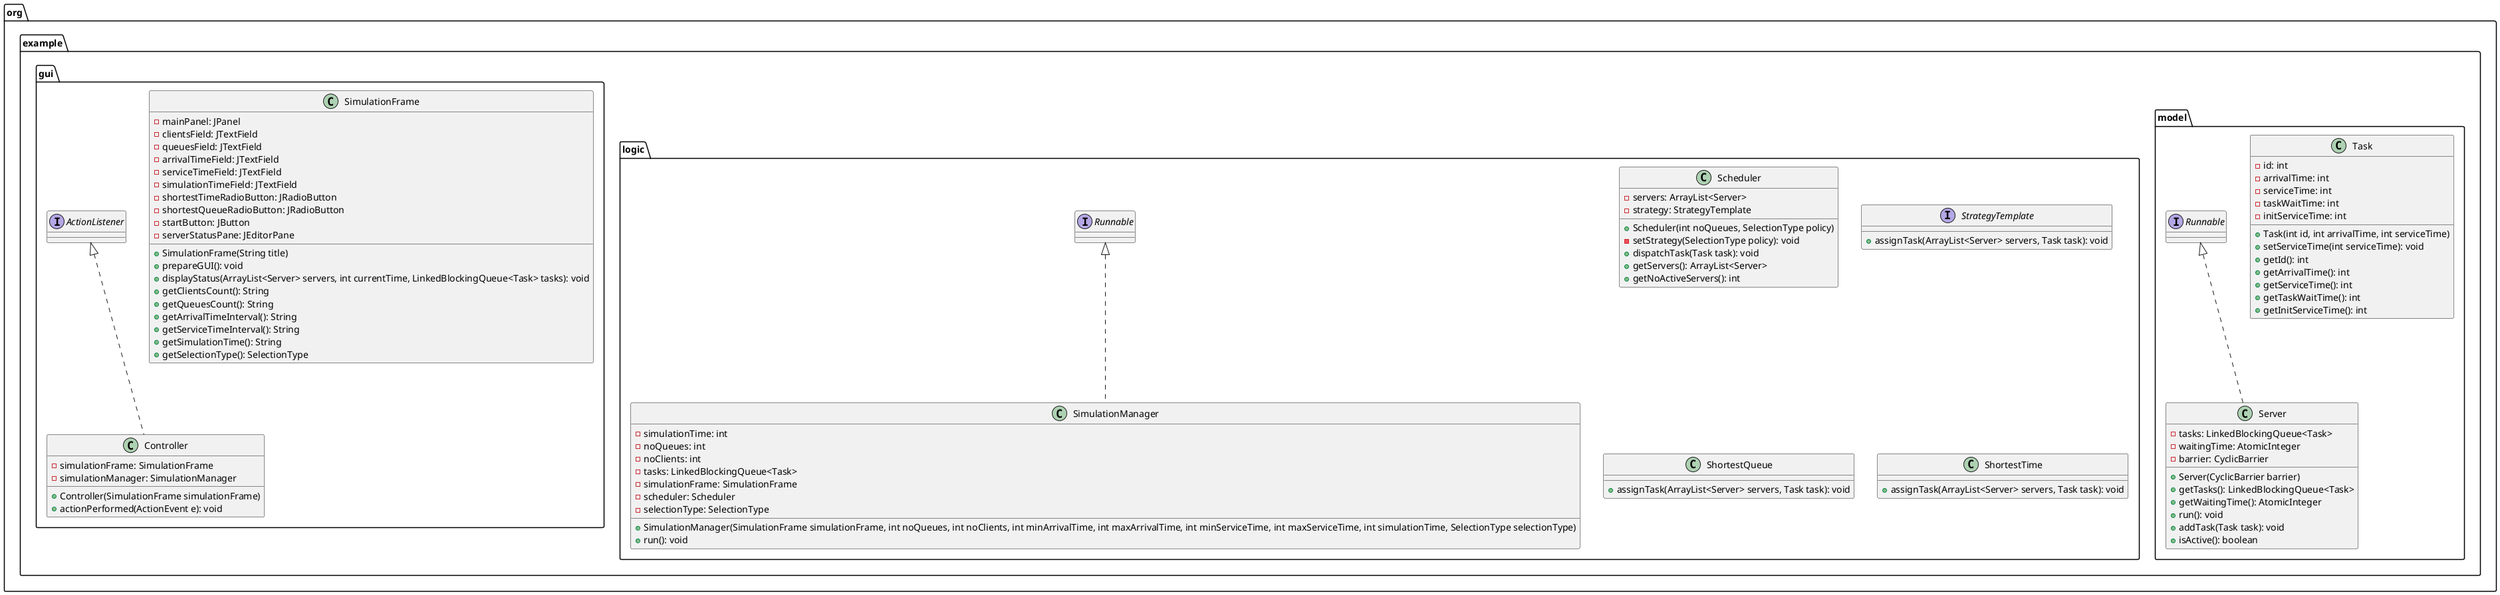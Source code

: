 @startuml

package org.example.model {
    class Task {
        - id: int
        - arrivalTime: int
        - serviceTime: int
        - taskWaitTime: int
        - initServiceTime: int
        + Task(int id, int arrivalTime, int serviceTime)
        + setServiceTime(int serviceTime): void
        + getId(): int
        + getArrivalTime(): int
        + getServiceTime(): int
        + getTaskWaitTime(): int
        + getInitServiceTime(): int
    }
}

package org.example.logic {
    class Scheduler {
        - servers: ArrayList<Server>
        - strategy: StrategyTemplate
        + Scheduler(int noQueues, SelectionType policy)
        - setStrategy(SelectionType policy): void
        + dispatchTask(Task task): void
        + getServers(): ArrayList<Server>
        + getNoActiveServers(): int
    }

    interface StrategyTemplate {
        + assignTask(ArrayList<Server> servers, Task task): void
    }

    class ShortestQueue {
        + assignTask(ArrayList<Server> servers, Task task): void
    }

    class ShortestTime {
        + assignTask(ArrayList<Server> servers, Task task): void
    }

    class SimulationManager implements Runnable {
        - simulationTime: int
        - noQueues: int
        - noClients: int
        - tasks: LinkedBlockingQueue<Task>
        - simulationFrame: SimulationFrame
        - scheduler: Scheduler
        - selectionType: SelectionType
        + SimulationManager(SimulationFrame simulationFrame, int noQueues, int noClients, int minArrivalTime, int maxArrivalTime, int minServiceTime, int maxServiceTime, int simulationTime, SelectionType selectionType)
        + run(): void
    }
}

package org.example.gui {
    class SimulationFrame {
        - mainPanel: JPanel
        - clientsField: JTextField
        - queuesField: JTextField
        - arrivalTimeField: JTextField
        - serviceTimeField: JTextField
        - simulationTimeField: JTextField
        - shortestTimeRadioButton: JRadioButton
        - shortestQueueRadioButton: JRadioButton
        - startButton: JButton
        - serverStatusPane: JEditorPane
        + SimulationFrame(String title)
        + prepareGUI(): void
        + displayStatus(ArrayList<Server> servers, int currentTime, LinkedBlockingQueue<Task> tasks): void
        + getClientsCount(): String
        + getQueuesCount(): String
        + getArrivalTimeInterval(): String
        + getServiceTimeInterval(): String
        + getSimulationTime(): String
        + getSelectionType(): SelectionType
    }

    class Controller implements ActionListener {
        - simulationFrame: SimulationFrame
        - simulationManager: SimulationManager
        + Controller(SimulationFrame simulationFrame)
        + actionPerformed(ActionEvent e): void
    }
}

package org.example.model {
    class Server implements Runnable {
        - tasks: LinkedBlockingQueue<Task>
        - waitingTime: AtomicInteger
        - barrier: CyclicBarrier
        + Server(CyclicBarrier barrier)
        + getTasks(): LinkedBlockingQueue<Task>
        + getWaitingTime(): AtomicInteger
        + run(): void
        + addTask(Task task): void
        + isActive(): boolean
    }
}

@enduml
